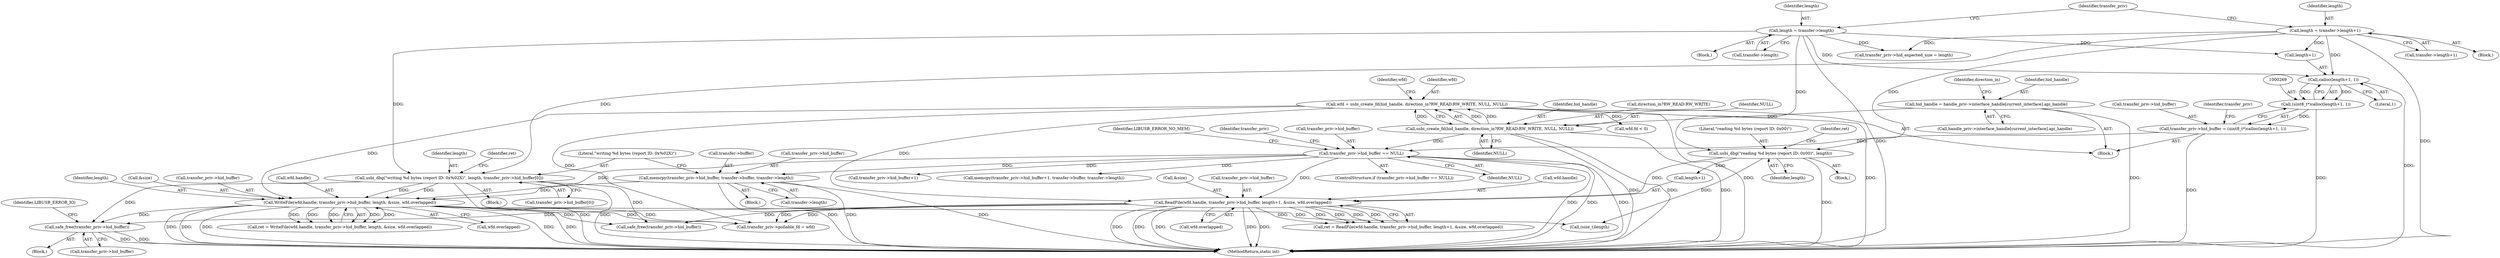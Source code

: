digraph "1_Chrome_ac149a8d4371c0e01e0934fdd57b09e86f96b5b9_24@API" {
"1000395" [label="(Call,safe_free(transfer_priv->hid_buffer))"];
"1000365" [label="(Call,WriteFile(wfd.handle, transfer_priv->hid_buffer, length, &size, wfd.overlapped))"];
"1000207" [label="(Call,wfd = usbi_create_fd(hid_handle, direction_in?RW_READ:RW_WRITE, NULL, NULL))"];
"1000209" [label="(Call,usbi_create_fd(hid_handle, direction_in?RW_READ:RW_WRITE, NULL, NULL))"];
"1000191" [label="(Call,hid_handle = handle_priv->interface_handle[current_interface].api_handle)"];
"1000355" [label="(Call,usbi_dbg(\"writing %d bytes (report ID: 0x%02X)\", length, transfer_priv->hid_buffer[0]))"];
"1000259" [label="(Call,length = transfer->length)"];
"1000250" [label="(Call,length = transfer->length+1)"];
"1000345" [label="(Call,memcpy(transfer_priv->hid_buffer, transfer->buffer, transfer->length))"];
"1000276" [label="(Call,transfer_priv->hid_buffer == NULL)"];
"1000264" [label="(Call,transfer_priv->hid_buffer = (uint8_t*)calloc(length+1, 1))"];
"1000268" [label="(Call,(uint8_t*)calloc(length+1, 1))"];
"1000270" [label="(Call,calloc(length+1, 1))"];
"1000304" [label="(Call,ReadFile(wfd.handle, transfer_priv->hid_buffer, length+1, &size, wfd.overlapped))"];
"1000299" [label="(Call,usbi_dbg(\"reading %d bytes (report ID: 0x00)\", length))"];
"1000311" [label="(Call,length+1)"];
"1000191" [label="(Call,hid_handle = handle_priv->interface_handle[current_interface].api_handle)"];
"1000210" [label="(Identifier,hid_handle)"];
"1000284" [label="(Call,transfer_priv->hid_expected_size = length)"];
"1000275" [label="(ControlStructure,if (transfer_priv->hid_buffer == NULL))"];
"1000356" [label="(Literal,\"writing %d bytes (report ID: 0x%02X)\")"];
"1000302" [label="(Call,ret = ReadFile(wfd.handle, transfer_priv->hid_buffer, length+1, &size, wfd.overlapped))"];
"1000258" [label="(Block,)"];
"1000400" [label="(Identifier,LIBUSB_ERROR_IO)"];
"1000366" [label="(Call,wfd.handle)"];
"1000201" [label="(Identifier,direction_in)"];
"1000357" [label="(Identifier,length)"];
"1000193" [label="(Call,handle_priv->interface_handle[current_interface].api_handle)"];
"1000364" [label="(Identifier,ret)"];
"1000463" [label="(MethodReturn,static int)"];
"1000270" [label="(Call,calloc(length+1, 1))"];
"1000216" [label="(Identifier,NULL)"];
"1000251" [label="(Identifier,length)"];
"1000291" [label="(Block,)"];
"1000218" [label="(Call,wfd.fd < 0)"];
"1000274" [label="(Literal,1)"];
"1000314" [label="(Call,&size)"];
"1000372" [label="(Identifier,length)"];
"1000316" [label="(Call,wfd.overlapped)"];
"1000303" [label="(Identifier,ret)"];
"1000365" [label="(Call,WriteFile(wfd.handle, transfer_priv->hid_buffer, length, &size, wfd.overlapped))"];
"1000304" [label="(Call,ReadFile(wfd.handle, transfer_priv->hid_buffer, length+1, &size, wfd.overlapped))"];
"1000271" [label="(Call,length+1)"];
"1000300" [label="(Literal,\"reading %d bytes (report ID: 0x00)\")"];
"1000220" [label="(Identifier,wfd)"];
"1000250" [label="(Call,length = transfer->length+1)"];
"1000286" [label="(Identifier,transfer_priv)"];
"1000355" [label="(Call,usbi_dbg(\"writing %d bytes (report ID: 0x%02X)\", length, transfer_priv->hid_buffer[0]))"];
"1000261" [label="(Call,transfer->length)"];
"1000346" [label="(Call,transfer_priv->hid_buffer)"];
"1000265" [label="(Call,transfer_priv->hid_buffer)"];
"1000280" [label="(Identifier,NULL)"];
"1000373" [label="(Call,&size)"];
"1000407" [label="(Call,safe_free(transfer_priv->hid_buffer))"];
"1000209" [label="(Call,usbi_create_fd(hid_handle, direction_in?RW_READ:RW_WRITE, NULL, NULL))"];
"1000207" [label="(Call,wfd = usbi_create_fd(hid_handle, direction_in?RW_READ:RW_WRITE, NULL, NULL))"];
"1000395" [label="(Call,safe_free(transfer_priv->hid_buffer))"];
"1000277" [label="(Call,transfer_priv->hid_buffer)"];
"1000363" [label="(Call,ret = WriteFile(wfd.handle, transfer_priv->hid_buffer, length, &size, wfd.overlapped))"];
"1000345" [label="(Call,memcpy(transfer_priv->hid_buffer, transfer->buffer, transfer->length))"];
"1000103" [label="(Block,)"];
"1000260" [label="(Identifier,length)"];
"1000344" [label="(Block,)"];
"1000308" [label="(Call,transfer_priv->hid_buffer)"];
"1000375" [label="(Call,wfd.overlapped)"];
"1000396" [label="(Call,transfer_priv->hid_buffer)"];
"1000211" [label="(Call,direction_in?RW_READ:RW_WRITE)"];
"1000192" [label="(Identifier,hid_handle)"];
"1000259" [label="(Call,length = transfer->length)"];
"1000299" [label="(Call,usbi_dbg(\"reading %d bytes (report ID: 0x00)\", length))"];
"1000386" [label="(Block,)"];
"1000252" [label="(Call,transfer->length+1)"];
"1000264" [label="(Call,transfer_priv->hid_buffer = (uint8_t*)calloc(length+1, 1))"];
"1000301" [label="(Identifier,length)"];
"1000276" [label="(Call,transfer_priv->hid_buffer == NULL)"];
"1000278" [label="(Identifier,transfer_priv)"];
"1000320" [label="(Block,)"];
"1000283" [label="(Identifier,LIBUSB_ERROR_NO_MEM)"];
"1000332" [label="(Call,transfer_priv->hid_buffer+1)"];
"1000425" [label="(Call,(size_t)length)"];
"1000266" [label="(Identifier,transfer_priv)"];
"1000352" [label="(Call,transfer->length)"];
"1000369" [label="(Call,transfer_priv->hid_buffer)"];
"1000208" [label="(Identifier,wfd)"];
"1000349" [label="(Call,transfer->buffer)"];
"1000331" [label="(Call,memcpy(transfer_priv->hid_buffer+1, transfer->buffer, transfer->length))"];
"1000215" [label="(Identifier,NULL)"];
"1000268" [label="(Call,(uint8_t*)calloc(length+1, 1))"];
"1000305" [label="(Call,wfd.handle)"];
"1000249" [label="(Block,)"];
"1000449" [label="(Call,transfer_priv->pollable_fd = wfd)"];
"1000358" [label="(Call,transfer_priv->hid_buffer[0])"];
"1000395" -> "1000386"  [label="AST: "];
"1000395" -> "1000396"  [label="CFG: "];
"1000396" -> "1000395"  [label="AST: "];
"1000400" -> "1000395"  [label="CFG: "];
"1000395" -> "1000463"  [label="DDG: "];
"1000395" -> "1000463"  [label="DDG: "];
"1000365" -> "1000395"  [label="DDG: "];
"1000355" -> "1000395"  [label="DDG: "];
"1000304" -> "1000395"  [label="DDG: "];
"1000365" -> "1000363"  [label="AST: "];
"1000365" -> "1000375"  [label="CFG: "];
"1000366" -> "1000365"  [label="AST: "];
"1000369" -> "1000365"  [label="AST: "];
"1000372" -> "1000365"  [label="AST: "];
"1000373" -> "1000365"  [label="AST: "];
"1000375" -> "1000365"  [label="AST: "];
"1000363" -> "1000365"  [label="CFG: "];
"1000365" -> "1000463"  [label="DDG: "];
"1000365" -> "1000463"  [label="DDG: "];
"1000365" -> "1000463"  [label="DDG: "];
"1000365" -> "1000463"  [label="DDG: "];
"1000365" -> "1000463"  [label="DDG: "];
"1000365" -> "1000363"  [label="DDG: "];
"1000365" -> "1000363"  [label="DDG: "];
"1000365" -> "1000363"  [label="DDG: "];
"1000365" -> "1000363"  [label="DDG: "];
"1000365" -> "1000363"  [label="DDG: "];
"1000207" -> "1000365"  [label="DDG: "];
"1000355" -> "1000365"  [label="DDG: "];
"1000355" -> "1000365"  [label="DDG: "];
"1000345" -> "1000365"  [label="DDG: "];
"1000276" -> "1000365"  [label="DDG: "];
"1000365" -> "1000407"  [label="DDG: "];
"1000365" -> "1000425"  [label="DDG: "];
"1000365" -> "1000449"  [label="DDG: "];
"1000365" -> "1000449"  [label="DDG: "];
"1000207" -> "1000103"  [label="AST: "];
"1000207" -> "1000209"  [label="CFG: "];
"1000208" -> "1000207"  [label="AST: "];
"1000209" -> "1000207"  [label="AST: "];
"1000220" -> "1000207"  [label="CFG: "];
"1000207" -> "1000463"  [label="DDG: "];
"1000207" -> "1000463"  [label="DDG: "];
"1000209" -> "1000207"  [label="DDG: "];
"1000209" -> "1000207"  [label="DDG: "];
"1000209" -> "1000207"  [label="DDG: "];
"1000207" -> "1000218"  [label="DDG: "];
"1000207" -> "1000304"  [label="DDG: "];
"1000207" -> "1000449"  [label="DDG: "];
"1000209" -> "1000216"  [label="CFG: "];
"1000210" -> "1000209"  [label="AST: "];
"1000211" -> "1000209"  [label="AST: "];
"1000215" -> "1000209"  [label="AST: "];
"1000216" -> "1000209"  [label="AST: "];
"1000209" -> "1000463"  [label="DDG: "];
"1000209" -> "1000463"  [label="DDG: "];
"1000209" -> "1000463"  [label="DDG: "];
"1000191" -> "1000209"  [label="DDG: "];
"1000209" -> "1000276"  [label="DDG: "];
"1000191" -> "1000103"  [label="AST: "];
"1000191" -> "1000193"  [label="CFG: "];
"1000192" -> "1000191"  [label="AST: "];
"1000193" -> "1000191"  [label="AST: "];
"1000201" -> "1000191"  [label="CFG: "];
"1000191" -> "1000463"  [label="DDG: "];
"1000355" -> "1000320"  [label="AST: "];
"1000355" -> "1000358"  [label="CFG: "];
"1000356" -> "1000355"  [label="AST: "];
"1000357" -> "1000355"  [label="AST: "];
"1000358" -> "1000355"  [label="AST: "];
"1000364" -> "1000355"  [label="CFG: "];
"1000355" -> "1000463"  [label="DDG: "];
"1000355" -> "1000463"  [label="DDG: "];
"1000259" -> "1000355"  [label="DDG: "];
"1000250" -> "1000355"  [label="DDG: "];
"1000355" -> "1000407"  [label="DDG: "];
"1000259" -> "1000258"  [label="AST: "];
"1000259" -> "1000261"  [label="CFG: "];
"1000260" -> "1000259"  [label="AST: "];
"1000261" -> "1000259"  [label="AST: "];
"1000266" -> "1000259"  [label="CFG: "];
"1000259" -> "1000463"  [label="DDG: "];
"1000259" -> "1000270"  [label="DDG: "];
"1000259" -> "1000271"  [label="DDG: "];
"1000259" -> "1000284"  [label="DDG: "];
"1000259" -> "1000299"  [label="DDG: "];
"1000250" -> "1000249"  [label="AST: "];
"1000250" -> "1000252"  [label="CFG: "];
"1000251" -> "1000250"  [label="AST: "];
"1000252" -> "1000250"  [label="AST: "];
"1000266" -> "1000250"  [label="CFG: "];
"1000250" -> "1000463"  [label="DDG: "];
"1000250" -> "1000270"  [label="DDG: "];
"1000250" -> "1000271"  [label="DDG: "];
"1000250" -> "1000284"  [label="DDG: "];
"1000250" -> "1000299"  [label="DDG: "];
"1000345" -> "1000344"  [label="AST: "];
"1000345" -> "1000352"  [label="CFG: "];
"1000346" -> "1000345"  [label="AST: "];
"1000349" -> "1000345"  [label="AST: "];
"1000352" -> "1000345"  [label="AST: "];
"1000356" -> "1000345"  [label="CFG: "];
"1000345" -> "1000463"  [label="DDG: "];
"1000345" -> "1000463"  [label="DDG: "];
"1000345" -> "1000463"  [label="DDG: "];
"1000276" -> "1000345"  [label="DDG: "];
"1000276" -> "1000275"  [label="AST: "];
"1000276" -> "1000280"  [label="CFG: "];
"1000277" -> "1000276"  [label="AST: "];
"1000280" -> "1000276"  [label="AST: "];
"1000283" -> "1000276"  [label="CFG: "];
"1000286" -> "1000276"  [label="CFG: "];
"1000276" -> "1000463"  [label="DDG: "];
"1000276" -> "1000463"  [label="DDG: "];
"1000276" -> "1000463"  [label="DDG: "];
"1000264" -> "1000276"  [label="DDG: "];
"1000276" -> "1000304"  [label="DDG: "];
"1000276" -> "1000331"  [label="DDG: "];
"1000276" -> "1000332"  [label="DDG: "];
"1000264" -> "1000103"  [label="AST: "];
"1000264" -> "1000268"  [label="CFG: "];
"1000265" -> "1000264"  [label="AST: "];
"1000268" -> "1000264"  [label="AST: "];
"1000278" -> "1000264"  [label="CFG: "];
"1000264" -> "1000463"  [label="DDG: "];
"1000268" -> "1000264"  [label="DDG: "];
"1000268" -> "1000270"  [label="CFG: "];
"1000269" -> "1000268"  [label="AST: "];
"1000270" -> "1000268"  [label="AST: "];
"1000268" -> "1000463"  [label="DDG: "];
"1000270" -> "1000268"  [label="DDG: "];
"1000270" -> "1000268"  [label="DDG: "];
"1000270" -> "1000274"  [label="CFG: "];
"1000271" -> "1000270"  [label="AST: "];
"1000274" -> "1000270"  [label="AST: "];
"1000270" -> "1000463"  [label="DDG: "];
"1000304" -> "1000302"  [label="AST: "];
"1000304" -> "1000316"  [label="CFG: "];
"1000305" -> "1000304"  [label="AST: "];
"1000308" -> "1000304"  [label="AST: "];
"1000311" -> "1000304"  [label="AST: "];
"1000314" -> "1000304"  [label="AST: "];
"1000316" -> "1000304"  [label="AST: "];
"1000302" -> "1000304"  [label="CFG: "];
"1000304" -> "1000463"  [label="DDG: "];
"1000304" -> "1000463"  [label="DDG: "];
"1000304" -> "1000463"  [label="DDG: "];
"1000304" -> "1000463"  [label="DDG: "];
"1000304" -> "1000463"  [label="DDG: "];
"1000304" -> "1000302"  [label="DDG: "];
"1000304" -> "1000302"  [label="DDG: "];
"1000304" -> "1000302"  [label="DDG: "];
"1000304" -> "1000302"  [label="DDG: "];
"1000304" -> "1000302"  [label="DDG: "];
"1000299" -> "1000304"  [label="DDG: "];
"1000304" -> "1000407"  [label="DDG: "];
"1000304" -> "1000449"  [label="DDG: "];
"1000304" -> "1000449"  [label="DDG: "];
"1000299" -> "1000291"  [label="AST: "];
"1000299" -> "1000301"  [label="CFG: "];
"1000300" -> "1000299"  [label="AST: "];
"1000301" -> "1000299"  [label="AST: "];
"1000303" -> "1000299"  [label="CFG: "];
"1000299" -> "1000463"  [label="DDG: "];
"1000299" -> "1000311"  [label="DDG: "];
"1000299" -> "1000425"  [label="DDG: "];
}
